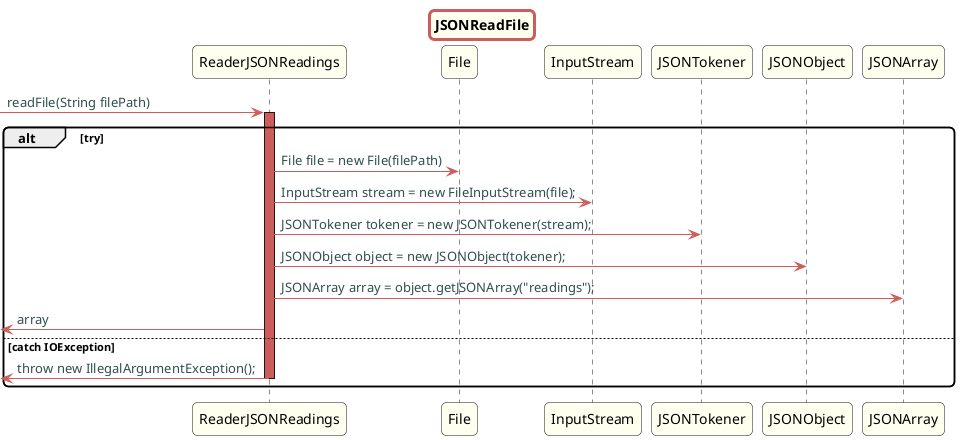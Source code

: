 @startuml

skinparam titleBorderRoundCorner 10
skinparam titleBorderThickness 3
skinparam titleBorderColor indianred
skinparam titleBackgroundColor ivory
skinparam FontName quicksand

skinparam actor {
  BorderColor indianred
  }

skinparam sequence {
  LifeLineBackgroundColor indianred
  ParticipantBackgroundColor ivory
}

skinparam roundcorner 10

skinparam component {
  arrowThickness 1
  ArrowFontName Verdana
  ArrowColor indianred
  ArrowFontColor darkslategrey
}



title JSONReadFile
-> ReaderJSONReadings : readFile(String filePath)
activate ReaderJSONReadings
alt try
ReaderJSONReadings  -> File: File file = new File(filePath)
ReaderJSONReadings  -> InputStream: InputStream stream = new FileInputStream(file);
ReaderJSONReadings  -> JSONTokener: JSONTokener tokener = new JSONTokener(stream);
ReaderJSONReadings  -> JSONObject: JSONObject object = new JSONObject(tokener);
ReaderJSONReadings  -> JSONArray: JSONArray array = object.getJSONArray("readings");

<- ReaderJSONReadings : array

else catch IOException
<- ReaderJSONReadings : throw new IllegalArgumentException();
deactivate ReaderJSONReadings
end

@enduml